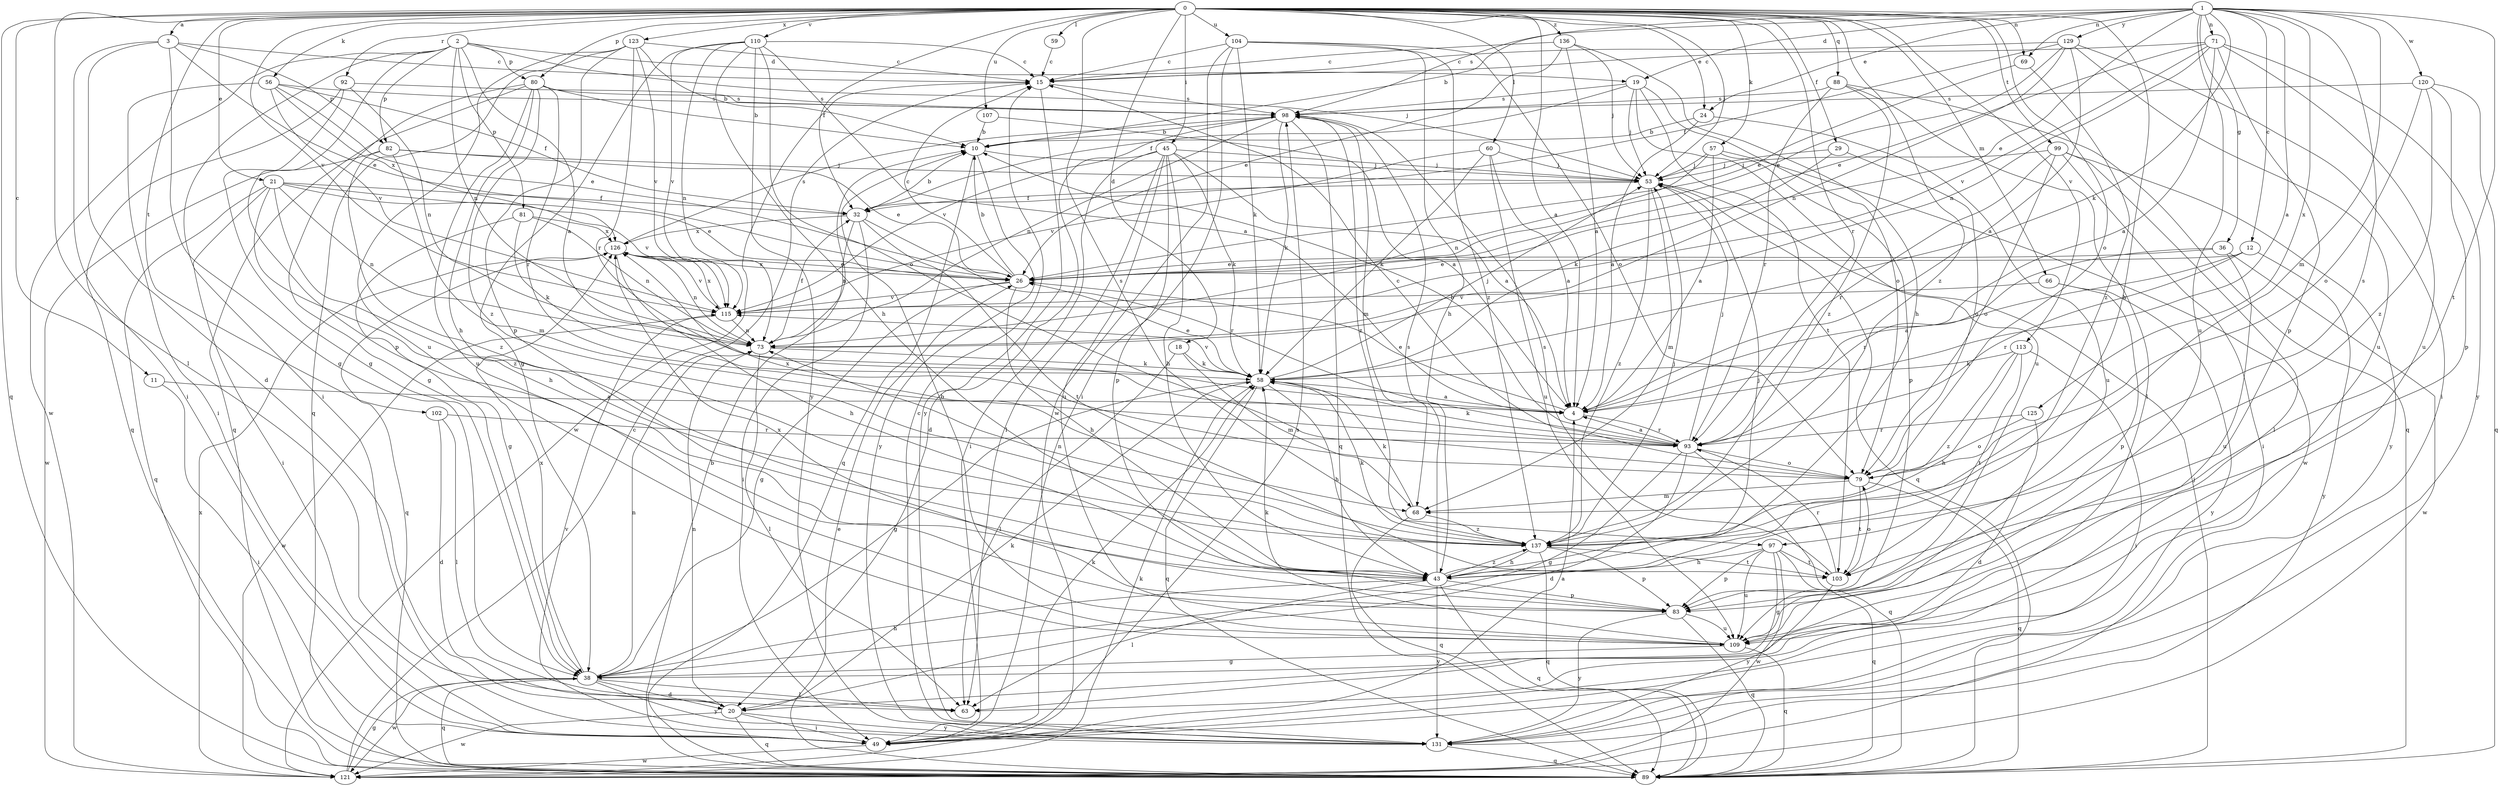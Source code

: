 strict digraph  {
0;
1;
2;
3;
4;
10;
11;
12;
15;
18;
19;
20;
21;
24;
26;
29;
32;
36;
38;
43;
45;
49;
53;
56;
57;
58;
59;
60;
63;
66;
68;
69;
71;
73;
79;
80;
81;
82;
83;
88;
89;
92;
93;
97;
98;
99;
102;
103;
104;
107;
109;
110;
113;
115;
120;
121;
123;
125;
126;
129;
131;
136;
137;
0 -> 3  [label=a];
0 -> 4  [label=a];
0 -> 11  [label=c];
0 -> 18  [label=d];
0 -> 21  [label=e];
0 -> 24  [label=e];
0 -> 29  [label=f];
0 -> 32  [label=f];
0 -> 43  [label=h];
0 -> 45  [label=i];
0 -> 53  [label=j];
0 -> 56  [label=k];
0 -> 57  [label=k];
0 -> 59  [label=l];
0 -> 60  [label=l];
0 -> 63  [label=l];
0 -> 66  [label=m];
0 -> 69  [label=n];
0 -> 79  [label=o];
0 -> 80  [label=p];
0 -> 88  [label=q];
0 -> 89  [label=q];
0 -> 92  [label=r];
0 -> 93  [label=r];
0 -> 97  [label=s];
0 -> 99  [label=t];
0 -> 102  [label=t];
0 -> 104  [label=u];
0 -> 107  [label=u];
0 -> 110  [label=v];
0 -> 113  [label=v];
0 -> 115  [label=v];
0 -> 123  [label=x];
0 -> 136  [label=z];
0 -> 137  [label=z];
1 -> 4  [label=a];
1 -> 10  [label=b];
1 -> 12  [label=c];
1 -> 19  [label=d];
1 -> 24  [label=e];
1 -> 26  [label=e];
1 -> 36  [label=g];
1 -> 58  [label=k];
1 -> 68  [label=m];
1 -> 69  [label=n];
1 -> 71  [label=n];
1 -> 97  [label=s];
1 -> 98  [label=s];
1 -> 103  [label=t];
1 -> 109  [label=u];
1 -> 120  [label=w];
1 -> 125  [label=x];
1 -> 129  [label=y];
2 -> 4  [label=a];
2 -> 19  [label=d];
2 -> 38  [label=g];
2 -> 49  [label=i];
2 -> 53  [label=j];
2 -> 73  [label=n];
2 -> 80  [label=p];
2 -> 81  [label=p];
2 -> 82  [label=p];
2 -> 121  [label=w];
3 -> 15  [label=c];
3 -> 20  [label=d];
3 -> 26  [label=e];
3 -> 38  [label=g];
3 -> 49  [label=i];
3 -> 82  [label=p];
4 -> 26  [label=e];
4 -> 93  [label=r];
10 -> 53  [label=j];
10 -> 89  [label=q];
10 -> 131  [label=y];
11 -> 4  [label=a];
11 -> 49  [label=i];
12 -> 4  [label=a];
12 -> 26  [label=e];
12 -> 93  [label=r];
12 -> 131  [label=y];
15 -> 98  [label=s];
15 -> 121  [label=w];
15 -> 131  [label=y];
18 -> 58  [label=k];
18 -> 63  [label=l];
18 -> 68  [label=m];
19 -> 32  [label=f];
19 -> 53  [label=j];
19 -> 79  [label=o];
19 -> 98  [label=s];
19 -> 103  [label=t];
19 -> 109  [label=u];
20 -> 49  [label=i];
20 -> 58  [label=k];
20 -> 73  [label=n];
20 -> 89  [label=q];
20 -> 121  [label=w];
20 -> 131  [label=y];
21 -> 26  [label=e];
21 -> 32  [label=f];
21 -> 43  [label=h];
21 -> 49  [label=i];
21 -> 73  [label=n];
21 -> 89  [label=q];
21 -> 115  [label=v];
21 -> 137  [label=z];
24 -> 4  [label=a];
24 -> 10  [label=b];
24 -> 109  [label=u];
26 -> 10  [label=b];
26 -> 15  [label=c];
26 -> 38  [label=g];
26 -> 43  [label=h];
26 -> 115  [label=v];
26 -> 126  [label=x];
29 -> 53  [label=j];
29 -> 58  [label=k];
29 -> 79  [label=o];
32 -> 10  [label=b];
32 -> 49  [label=i];
32 -> 73  [label=n];
32 -> 93  [label=r];
32 -> 103  [label=t];
32 -> 126  [label=x];
36 -> 26  [label=e];
36 -> 93  [label=r];
36 -> 109  [label=u];
36 -> 121  [label=w];
38 -> 20  [label=d];
38 -> 43  [label=h];
38 -> 63  [label=l];
38 -> 73  [label=n];
38 -> 89  [label=q];
38 -> 121  [label=w];
38 -> 126  [label=x];
38 -> 131  [label=y];
43 -> 53  [label=j];
43 -> 63  [label=l];
43 -> 83  [label=p];
43 -> 89  [label=q];
43 -> 98  [label=s];
43 -> 131  [label=y];
43 -> 137  [label=z];
45 -> 4  [label=a];
45 -> 20  [label=d];
45 -> 43  [label=h];
45 -> 49  [label=i];
45 -> 53  [label=j];
45 -> 58  [label=k];
45 -> 63  [label=l];
45 -> 83  [label=p];
45 -> 109  [label=u];
49 -> 4  [label=a];
49 -> 58  [label=k];
49 -> 98  [label=s];
49 -> 121  [label=w];
53 -> 32  [label=f];
53 -> 68  [label=m];
53 -> 89  [label=q];
53 -> 137  [label=z];
56 -> 26  [label=e];
56 -> 32  [label=f];
56 -> 49  [label=i];
56 -> 98  [label=s];
56 -> 115  [label=v];
56 -> 126  [label=x];
57 -> 4  [label=a];
57 -> 53  [label=j];
57 -> 73  [label=n];
57 -> 83  [label=p];
57 -> 121  [label=w];
58 -> 4  [label=a];
58 -> 26  [label=e];
58 -> 38  [label=g];
58 -> 43  [label=h];
58 -> 53  [label=j];
58 -> 89  [label=q];
58 -> 115  [label=v];
59 -> 15  [label=c];
60 -> 4  [label=a];
60 -> 53  [label=j];
60 -> 58  [label=k];
60 -> 109  [label=u];
60 -> 115  [label=v];
66 -> 83  [label=p];
66 -> 115  [label=v];
66 -> 131  [label=y];
68 -> 58  [label=k];
68 -> 89  [label=q];
68 -> 137  [label=z];
69 -> 26  [label=e];
69 -> 137  [label=z];
71 -> 4  [label=a];
71 -> 15  [label=c];
71 -> 26  [label=e];
71 -> 73  [label=n];
71 -> 83  [label=p];
71 -> 109  [label=u];
71 -> 115  [label=v];
71 -> 131  [label=y];
73 -> 32  [label=f];
73 -> 58  [label=k];
73 -> 63  [label=l];
79 -> 15  [label=c];
79 -> 68  [label=m];
79 -> 89  [label=q];
79 -> 103  [label=t];
79 -> 126  [label=x];
80 -> 10  [label=b];
80 -> 38  [label=g];
80 -> 43  [label=h];
80 -> 89  [label=q];
80 -> 93  [label=r];
80 -> 98  [label=s];
80 -> 109  [label=u];
80 -> 137  [label=z];
81 -> 38  [label=g];
81 -> 58  [label=k];
81 -> 73  [label=n];
81 -> 126  [label=x];
82 -> 26  [label=e];
82 -> 53  [label=j];
82 -> 68  [label=m];
82 -> 121  [label=w];
82 -> 137  [label=z];
83 -> 89  [label=q];
83 -> 109  [label=u];
83 -> 126  [label=x];
83 -> 131  [label=y];
88 -> 63  [label=l];
88 -> 89  [label=q];
88 -> 93  [label=r];
88 -> 98  [label=s];
88 -> 137  [label=z];
89 -> 10  [label=b];
89 -> 26  [label=e];
89 -> 53  [label=j];
92 -> 73  [label=n];
92 -> 83  [label=p];
92 -> 89  [label=q];
92 -> 98  [label=s];
93 -> 4  [label=a];
93 -> 10  [label=b];
93 -> 20  [label=d];
93 -> 38  [label=g];
93 -> 53  [label=j];
93 -> 58  [label=k];
93 -> 79  [label=o];
93 -> 89  [label=q];
97 -> 38  [label=g];
97 -> 43  [label=h];
97 -> 83  [label=p];
97 -> 89  [label=q];
97 -> 103  [label=t];
97 -> 109  [label=u];
97 -> 121  [label=w];
98 -> 10  [label=b];
98 -> 58  [label=k];
98 -> 68  [label=m];
98 -> 73  [label=n];
98 -> 89  [label=q];
98 -> 115  [label=v];
98 -> 137  [label=z];
99 -> 49  [label=i];
99 -> 53  [label=j];
99 -> 63  [label=l];
99 -> 79  [label=o];
99 -> 93  [label=r];
99 -> 131  [label=y];
102 -> 20  [label=d];
102 -> 63  [label=l];
102 -> 93  [label=r];
103 -> 79  [label=o];
103 -> 93  [label=r];
103 -> 98  [label=s];
103 -> 131  [label=y];
104 -> 15  [label=c];
104 -> 43  [label=h];
104 -> 49  [label=i];
104 -> 58  [label=k];
104 -> 79  [label=o];
104 -> 121  [label=w];
104 -> 137  [label=z];
107 -> 4  [label=a];
107 -> 10  [label=b];
109 -> 10  [label=b];
109 -> 38  [label=g];
109 -> 58  [label=k];
109 -> 89  [label=q];
110 -> 4  [label=a];
110 -> 15  [label=c];
110 -> 38  [label=g];
110 -> 43  [label=h];
110 -> 73  [label=n];
110 -> 79  [label=o];
110 -> 115  [label=v];
110 -> 131  [label=y];
113 -> 43  [label=h];
113 -> 49  [label=i];
113 -> 58  [label=k];
113 -> 103  [label=t];
113 -> 137  [label=z];
115 -> 73  [label=n];
115 -> 121  [label=w];
115 -> 126  [label=x];
120 -> 79  [label=o];
120 -> 83  [label=p];
120 -> 89  [label=q];
120 -> 98  [label=s];
120 -> 137  [label=z];
121 -> 15  [label=c];
121 -> 38  [label=g];
121 -> 58  [label=k];
121 -> 126  [label=x];
123 -> 10  [label=b];
123 -> 15  [label=c];
123 -> 83  [label=p];
123 -> 89  [label=q];
123 -> 93  [label=r];
123 -> 109  [label=u];
123 -> 115  [label=v];
125 -> 20  [label=d];
125 -> 79  [label=o];
125 -> 93  [label=r];
126 -> 26  [label=e];
126 -> 43  [label=h];
126 -> 73  [label=n];
126 -> 89  [label=q];
126 -> 98  [label=s];
126 -> 115  [label=v];
129 -> 4  [label=a];
129 -> 15  [label=c];
129 -> 26  [label=e];
129 -> 32  [label=f];
129 -> 49  [label=i];
129 -> 73  [label=n];
129 -> 109  [label=u];
131 -> 15  [label=c];
131 -> 89  [label=q];
131 -> 115  [label=v];
136 -> 4  [label=a];
136 -> 15  [label=c];
136 -> 26  [label=e];
136 -> 43  [label=h];
136 -> 53  [label=j];
137 -> 43  [label=h];
137 -> 53  [label=j];
137 -> 58  [label=k];
137 -> 73  [label=n];
137 -> 83  [label=p];
137 -> 89  [label=q];
137 -> 103  [label=t];
}
